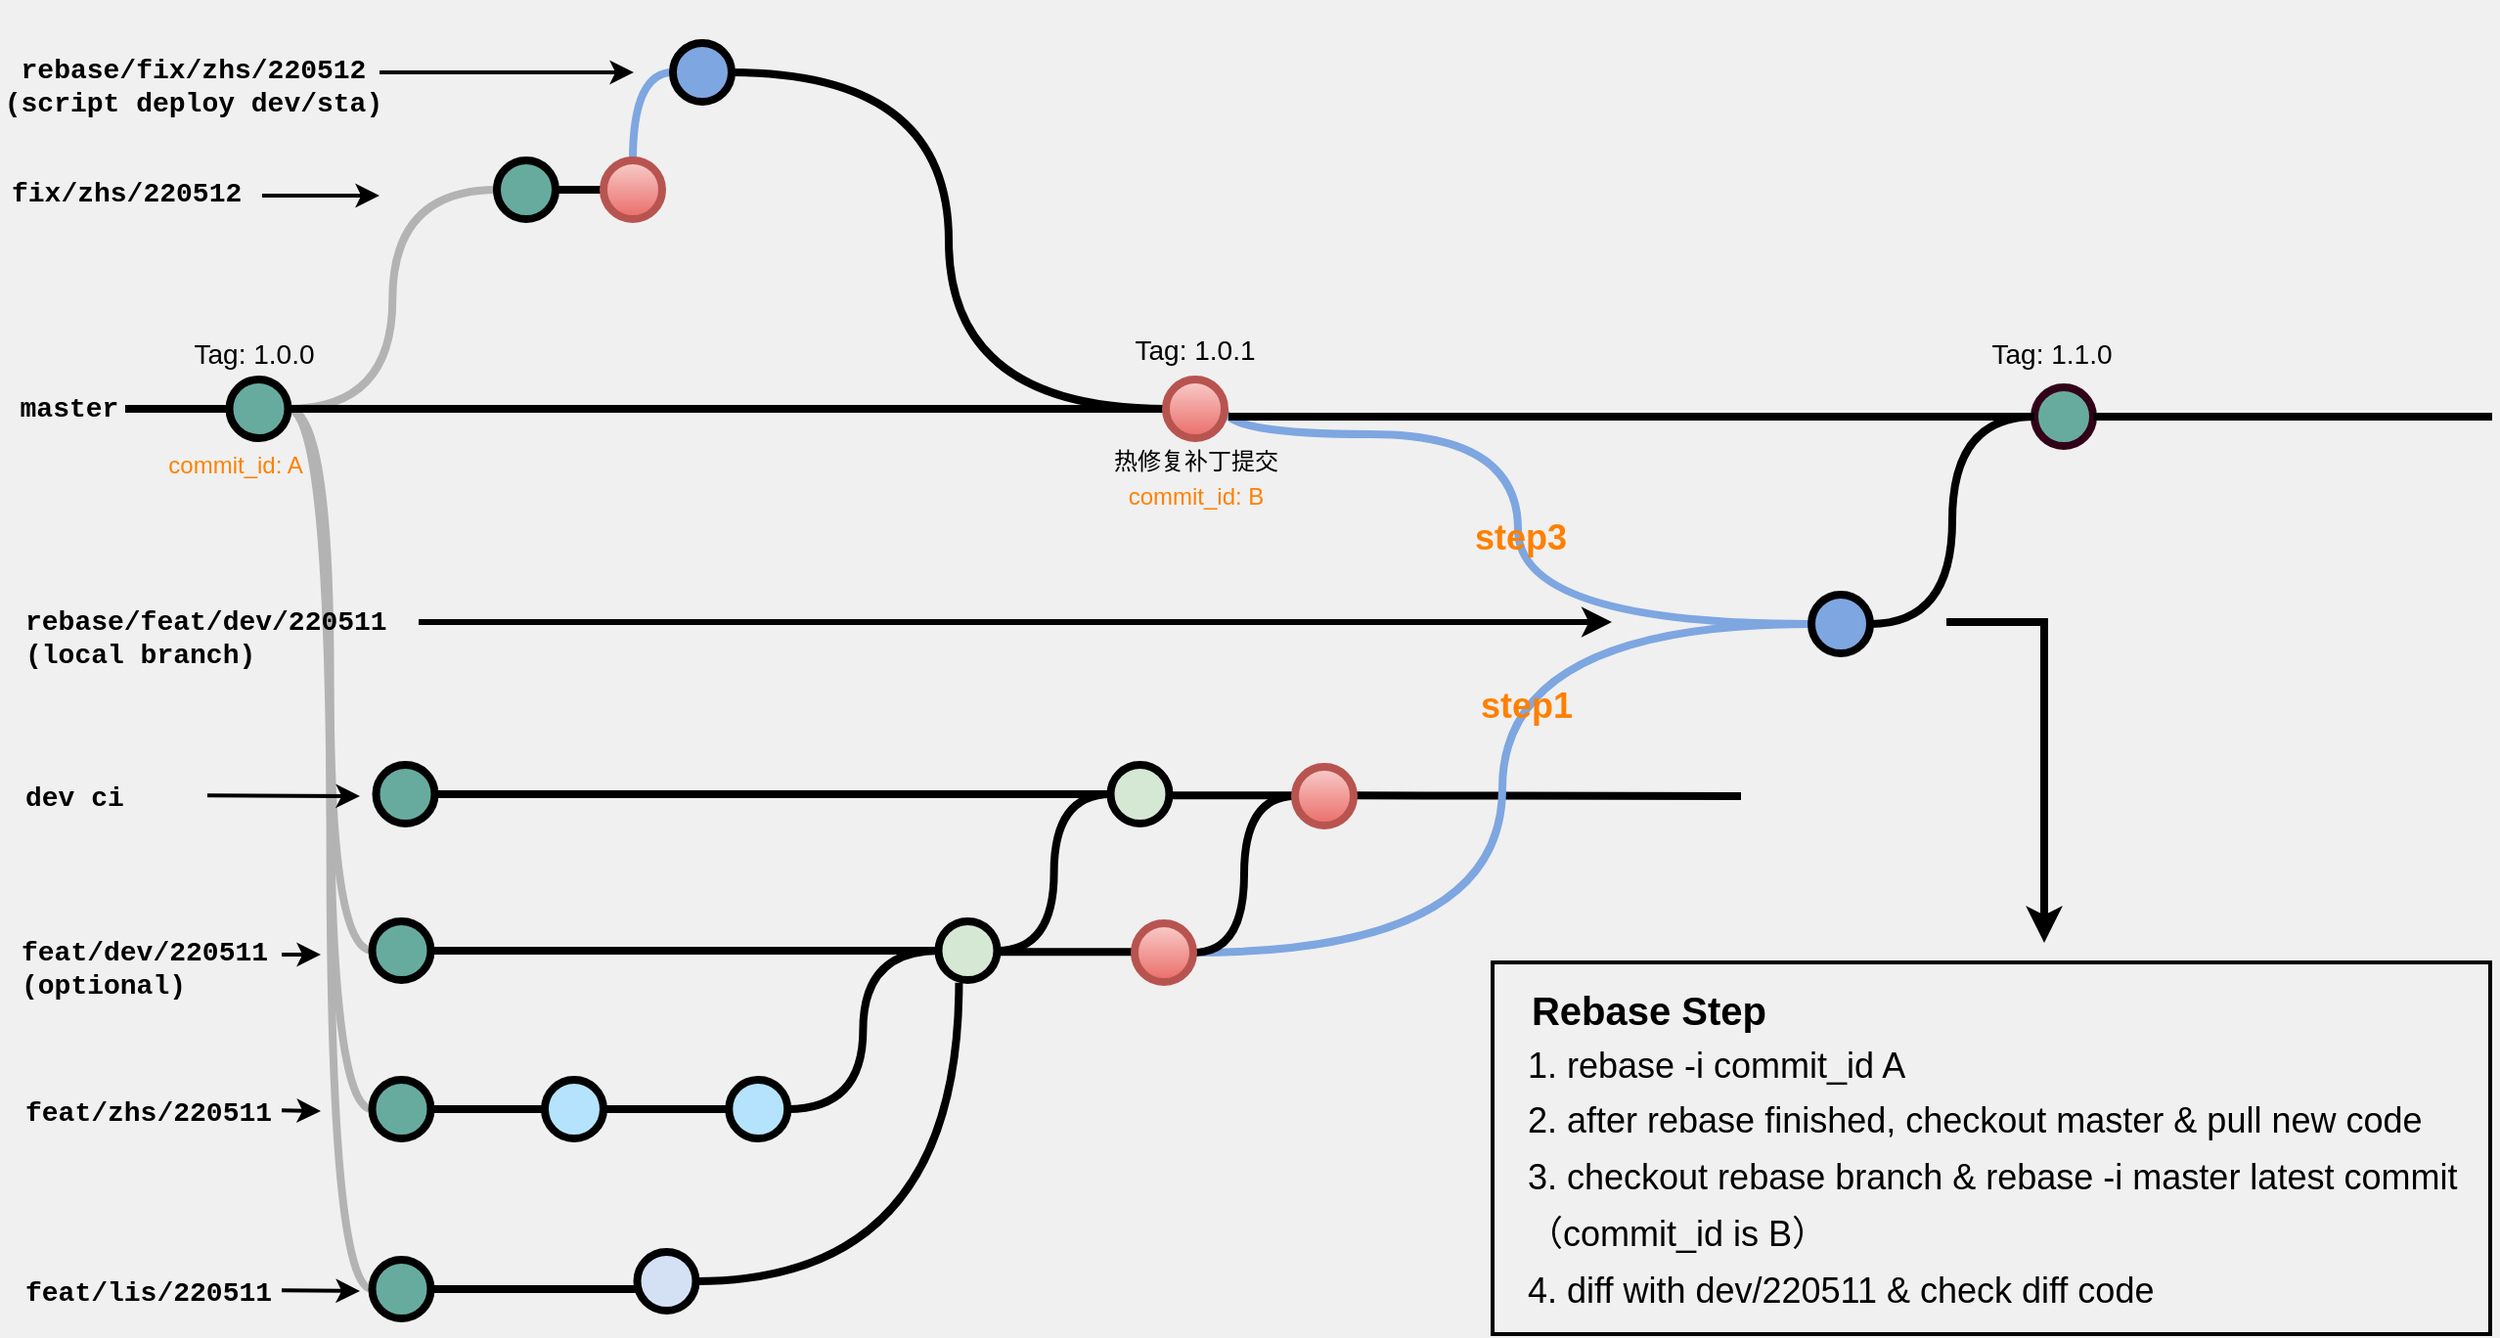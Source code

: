 <mxfile version="16.0.0" type="device"><diagram id="yPxyJZ8AM_hMuL3Unpa9" name="complex gitflow"><mxGraphModel dx="1038" dy="1491" grid="1" gridSize="10" guides="1" tooltips="1" connect="1" arrows="1" fold="1" page="1" pageScale="1" pageWidth="1100" pageHeight="850" background="#F0F0F0" math="0" shadow="0"><root><mxCell id="0"/><mxCell id="1" parent="0"/><mxCell id="uWUnNED6HEl2aK5fdaIb-7" value="热修复补丁提交" style="text;html=1;strokeColor=none;fillColor=none;align=center;verticalAlign=middle;whiteSpace=wrap;overflow=hidden;" parent="1" vertex="1"><mxGeometry x="640.62" y="219" width="92.75" height="30" as="geometry"/></mxCell><mxCell id="uWUnNED6HEl2aK5fdaIb-105" style="edgeStyle=orthogonalEdgeStyle;curved=1;rounded=0;orthogonalLoop=1;jettySize=auto;html=1;exitX=1;exitY=0.5;exitDx=0;exitDy=0;exitPerimeter=0;entryX=0;entryY=0.5;entryDx=0;entryDy=0;entryPerimeter=0;endArrow=none;endFill=0;strokeWidth=4;fontFamily=Courier New;fontColor=#009900;startArrow=none;" parent="1" edge="1"><mxGeometry relative="1" as="geometry"><mxPoint x="740" y="485" as="sourcePoint"/><mxPoint x="740.75" y="485" as="targetPoint"/></mxGeometry></mxCell><mxCell id="uWUnNED6HEl2aK5fdaIb-109" value="" style="verticalLabelPosition=bottom;verticalAlign=top;html=1;strokeWidth=4;shape=mxgraph.flowchart.on-page_reference;plain-blue;gradientColor=none;strokeColor=#33001A;fillColor=#67AB9F;" parent="1" vertex="1"><mxGeometry x="1116" y="196" width="30" height="30" as="geometry"/></mxCell><mxCell id="uWUnNED6HEl2aK5fdaIb-12" value="" style="edgeStyle=orthogonalEdgeStyle;rounded=0;html=1;jettySize=auto;orthogonalLoop=1;strokeWidth=4;endArrow=none;endFill=0;entryX=0;entryY=0.5;entryDx=0;entryDy=0;entryPerimeter=0;exitX=1;exitY=0.5;exitDx=0;exitDy=0;" parent="1" source="uWUnNED6HEl2aK5fdaIb-13" edge="1"><mxGeometry x="192.25" y="211" as="geometry"><mxPoint x="150" y="211" as="sourcePoint"/><mxPoint x="193.25" y="207" as="targetPoint"/><Array as="points"/></mxGeometry></mxCell><mxCell id="-xNc4PXPRULZyoQOypze-119" style="edgeStyle=orthogonalEdgeStyle;curved=1;rounded=0;orthogonalLoop=1;jettySize=auto;html=1;exitX=1;exitY=0.5;exitDx=0;exitDy=0;fontSize=24;endArrow=none;endFill=0;strokeColor=#000000;strokeWidth=4;" parent="1" source="uWUnNED6HEl2aK5fdaIb-13" edge="1"><mxGeometry relative="1" as="geometry"><mxPoint x="150" y="207" as="targetPoint"/></mxGeometry></mxCell><mxCell id="-xNc4PXPRULZyoQOypze-120" style="edgeStyle=orthogonalEdgeStyle;curved=1;rounded=0;orthogonalLoop=1;jettySize=auto;html=1;exitX=1;exitY=0.5;exitDx=0;exitDy=0;fontSize=24;endArrow=none;endFill=0;strokeColor=#000000;strokeWidth=4;" parent="1" source="uWUnNED6HEl2aK5fdaIb-13" edge="1"><mxGeometry relative="1" as="geometry"><mxPoint x="150" y="207" as="targetPoint"/></mxGeometry></mxCell><mxCell id="uWUnNED6HEl2aK5fdaIb-13" value="master" style="text;html=1;strokeColor=none;fillColor=none;align=center;verticalAlign=middle;whiteSpace=wrap;overflow=hidden;fontSize=14;fontStyle=1;fontFamily=Courier New;" parent="1" vertex="1"><mxGeometry x="83" y="186" width="57" height="42" as="geometry"/></mxCell><mxCell id="uWUnNED6HEl2aK5fdaIb-20" value="feat/dev/220511&amp;nbsp;&lt;br&gt;(optional)" style="text;html=1;strokeColor=none;fillColor=none;align=left;verticalAlign=middle;whiteSpace=wrap;overflow=hidden;fontSize=14;fontStyle=1;fontFamily=Courier New;" parent="1" vertex="1"><mxGeometry x="84.75" y="473" width="135.25" height="40" as="geometry"/></mxCell><mxCell id="uWUnNED6HEl2aK5fdaIb-96" value="" style="edgeStyle=orthogonalEdgeStyle;curved=1;rounded=0;orthogonalLoop=1;jettySize=auto;html=1;endArrow=none;endFill=0;strokeWidth=4;fontFamily=Courier New;fontColor=#009900;exitX=0;exitY=0.5;exitDx=0;exitDy=0;exitPerimeter=0;entryX=1;entryY=0.5;entryDx=0;entryDy=0;entryPerimeter=0;" parent="1" source="uWUnNED6HEl2aK5fdaIb-95" target="-xNc4PXPRULZyoQOypze-21" edge="1"><mxGeometry relative="1" as="geometry"><mxPoint x="646.75" y="565" as="sourcePoint"/><mxPoint x="540" y="565" as="targetPoint"/></mxGeometry></mxCell><mxCell id="uWUnNED6HEl2aK5fdaIb-108" style="edgeStyle=orthogonalEdgeStyle;curved=1;rounded=0;orthogonalLoop=1;jettySize=auto;html=1;entryX=0;entryY=0.5;entryDx=0;entryDy=0;entryPerimeter=0;endArrow=none;endFill=0;strokeWidth=4;fontFamily=Courier New;fontColor=#009900;" parent="1" source="uWUnNED6HEl2aK5fdaIb-95" target="uWUnNED6HEl2aK5fdaIb-106" edge="1"><mxGeometry relative="1" as="geometry"/></mxCell><mxCell id="uWUnNED6HEl2aK5fdaIb-95" value="" style="verticalLabelPosition=bottom;verticalAlign=top;html=1;strokeWidth=4;shape=mxgraph.flowchart.on-page_reference;plain-purple;gradientColor=none;strokeColor=#000000;fillColor=#B5E3FE;" parent="1" vertex="1"><mxGeometry x="448.63" y="550" width="30" height="30" as="geometry"/></mxCell><mxCell id="uWUnNED6HEl2aK5fdaIb-76" value="feat/zhs/220511" style="text;html=1;strokeColor=none;fillColor=none;align=left;verticalAlign=middle;whiteSpace=wrap;overflow=hidden;fontSize=14;fontStyle=1;fontFamily=Courier New;" parent="1" vertex="1"><mxGeometry x="86.75" y="556" width="133.25" height="20" as="geometry"/></mxCell><mxCell id="uWUnNED6HEl2aK5fdaIb-92" value="" style="endArrow=classic;html=1;strokeWidth=2;fontFamily=Courier New;fontColor=#009900;" parent="1" edge="1"><mxGeometry width="50" height="50" relative="1" as="geometry"><mxPoint x="220" y="565.66" as="sourcePoint"/><mxPoint x="240" y="566" as="targetPoint"/></mxGeometry></mxCell><mxCell id="uWUnNED6HEl2aK5fdaIb-103" value="Tag: 1.0.0" style="text;html=1;strokeColor=none;fillColor=none;align=center;verticalAlign=middle;whiteSpace=wrap;overflow=hidden;fontSize=14;" parent="1" vertex="1"><mxGeometry x="171" y="168" width="70" height="20" as="geometry"/></mxCell><mxCell id="uWUnNED6HEl2aK5fdaIb-116" value="Tag: 1.1.0" style="text;html=1;strokeColor=none;fillColor=none;align=center;verticalAlign=middle;whiteSpace=wrap;overflow=hidden;fontSize=14;" parent="1" vertex="1"><mxGeometry x="1070" y="168" width="110" height="20" as="geometry"/></mxCell><mxCell id="9hBKPDzoitwpIBdzFDQ7-61" value="Tag: 1.0.1" style="text;html=1;strokeColor=none;fillColor=none;align=center;verticalAlign=middle;whiteSpace=wrap;overflow=hidden;fontSize=14;" parent="1" vertex="1"><mxGeometry x="652" y="166" width="70" height="20" as="geometry"/></mxCell><mxCell id="Xth9zPl_Gf2Krl_gbXo4-33" value="" style="edgeStyle=orthogonalEdgeStyle;rounded=0;html=1;jettySize=auto;orthogonalLoop=1;plain-blue;endArrow=none;endFill=0;strokeWidth=4;strokeColor=#000000;startArrow=none;entryX=0;entryY=0.5;entryDx=0;entryDy=0;entryPerimeter=0;" parent="1" source="-xNc4PXPRULZyoQOypze-17" target="uWUnNED6HEl2aK5fdaIb-106" edge="1"><mxGeometry x="223.75" y="484.73" as="geometry"><mxPoint x="690" y="484" as="targetPoint"/><mxPoint x="312.25" y="484.724" as="sourcePoint"/><Array as="points"/></mxGeometry></mxCell><mxCell id="Xth9zPl_Gf2Krl_gbXo4-42" value="" style="edgeStyle=orthogonalEdgeStyle;curved=1;rounded=0;orthogonalLoop=1;jettySize=auto;html=1;endArrow=none;endFill=0;strokeWidth=4;exitX=1;exitY=0.5;exitDx=0;exitDy=0;exitPerimeter=0;entryX=0;entryY=0.5;entryDx=0;entryDy=0;entryPerimeter=0;strokeColor=#B3B3B3;" parent="1" source="Xth9zPl_Gf2Krl_gbXo4-28" target="-xNc4PXPRULZyoQOypze-81" edge="1"><mxGeometry relative="1" as="geometry"><mxPoint x="282.25" y="95" as="sourcePoint"/><mxPoint x="340" y="95" as="targetPoint"/></mxGeometry></mxCell><mxCell id="Xth9zPl_Gf2Krl_gbXo4-44" value="" style="edgeStyle=orthogonalEdgeStyle;curved=1;rounded=0;orthogonalLoop=1;jettySize=auto;html=1;endArrow=none;endFill=0;strokeWidth=4;fontFamily=Courier New;fontColor=#009900;startArrow=none;exitX=1;exitY=0.5;exitDx=0;exitDy=0;exitPerimeter=0;" parent="1" source="-xNc4PXPRULZyoQOypze-81" target="Xth9zPl_Gf2Krl_gbXo4-46" edge="1"><mxGeometry relative="1" as="geometry"><mxPoint x="370" y="95" as="sourcePoint"/></mxGeometry></mxCell><mxCell id="Xth9zPl_Gf2Krl_gbXo4-50" value="fix/zhs/220512" style="text;html=1;strokeColor=none;fillColor=none;align=center;verticalAlign=middle;whiteSpace=wrap;overflow=hidden;fontSize=14;fontStyle=1;fontFamily=Courier New;" parent="1" vertex="1"><mxGeometry x="81.38" y="76" width="118.62" height="42" as="geometry"/></mxCell><mxCell id="Xth9zPl_Gf2Krl_gbXo4-54" value="" style="endArrow=classic;html=1;strokeWidth=2;fontFamily=Courier New;fontColor=#009900;" parent="1" edge="1"><mxGeometry width="50" height="50" relative="1" as="geometry"><mxPoint x="210" y="98" as="sourcePoint"/><mxPoint x="270" y="98" as="targetPoint"/></mxGeometry></mxCell><mxCell id="Xth9zPl_Gf2Krl_gbXo4-56" value="rebase/fix/zhs/220512&lt;br&gt;(script deploy dev/sta)" style="text;html=1;strokeColor=none;fillColor=none;align=center;verticalAlign=middle;whiteSpace=wrap;overflow=hidden;fontSize=14;fontStyle=1;fontFamily=Courier New;" parent="1" vertex="1"><mxGeometry x="76" y="-2" width="198" height="88" as="geometry"/></mxCell><mxCell id="Xth9zPl_Gf2Krl_gbXo4-57" value="" style="endArrow=classic;html=1;strokeWidth=2;fontFamily=Courier New;fontColor=#009900;" parent="1" edge="1"><mxGeometry width="50" height="50" relative="1" as="geometry"><mxPoint x="270" y="35" as="sourcePoint"/><mxPoint x="400" y="35" as="targetPoint"/></mxGeometry></mxCell><mxCell id="Xth9zPl_Gf2Krl_gbXo4-58" value="" style="edgeStyle=orthogonalEdgeStyle;curved=1;rounded=0;orthogonalLoop=1;jettySize=auto;html=1;endArrow=none;endFill=0;strokeWidth=4;exitX=0.5;exitY=0;exitDx=0;exitDy=0;exitPerimeter=0;entryX=0;entryY=0.5;entryDx=0;entryDy=0;entryPerimeter=0;strokeColor=#7EA6E0;" parent="1" source="Xth9zPl_Gf2Krl_gbXo4-46" target="Xth9zPl_Gf2Krl_gbXo4-55" edge="1"><mxGeometry relative="1" as="geometry"><mxPoint x="446.75" y="166" as="sourcePoint"/><mxPoint x="494.5" y="50" as="targetPoint"/></mxGeometry></mxCell><mxCell id="Xth9zPl_Gf2Krl_gbXo4-46" value="" style="verticalLabelPosition=bottom;verticalAlign=top;html=1;strokeWidth=4;shape=mxgraph.flowchart.on-page_reference;plain-purple;gradientColor=#EA6B66;strokeColor=#B85450;fillColor=#F8CECC;" parent="1" vertex="1"><mxGeometry x="384.5" y="80" width="30" height="30" as="geometry"/></mxCell><mxCell id="Xth9zPl_Gf2Krl_gbXo4-55" value="" style="verticalLabelPosition=bottom;verticalAlign=top;html=1;strokeWidth=4;shape=mxgraph.flowchart.on-page_reference;plain-purple;gradientColor=none;strokeColor=#000000;fillColor=#7EA6E0;" parent="1" vertex="1"><mxGeometry x="420" y="20" width="30" height="30" as="geometry"/></mxCell><mxCell id="Xth9zPl_Gf2Krl_gbXo4-59" style="edgeStyle=orthogonalEdgeStyle;curved=1;rounded=0;orthogonalLoop=1;jettySize=auto;html=1;entryX=1;entryY=0.5;entryDx=0;entryDy=0;entryPerimeter=0;endArrow=none;endFill=0;strokeWidth=4;fontFamily=Courier New;fontColor=#009900;exitX=0;exitY=0.5;exitDx=0;exitDy=0;exitPerimeter=0;" parent="1" source="9hBKPDzoitwpIBdzFDQ7-16" target="Xth9zPl_Gf2Krl_gbXo4-55" edge="1"><mxGeometry relative="1" as="geometry"><mxPoint x="491.7" y="154" as="sourcePoint"/><mxPoint x="594.7" y="74" as="targetPoint"/></mxGeometry></mxCell><mxCell id="-xNc4PXPRULZyoQOypze-124" style="edgeStyle=orthogonalEdgeStyle;curved=1;rounded=0;orthogonalLoop=1;jettySize=auto;html=1;exitX=1;exitY=0.5;exitDx=0;exitDy=0;exitPerimeter=0;entryX=0;entryY=0.5;entryDx=0;entryDy=0;entryPerimeter=0;fontSize=24;endArrow=none;endFill=0;strokeColor=#7EA6E0;strokeWidth=4;" parent="1" source="9hBKPDzoitwpIBdzFDQ7-16" target="-xNc4PXPRULZyoQOypze-99" edge="1"><mxGeometry relative="1" as="geometry"><Array as="points"><mxPoint x="702" y="220"/><mxPoint x="852" y="220"/><mxPoint x="852" y="317"/></Array></mxGeometry></mxCell><mxCell id="Xth9zPl_Gf2Krl_gbXo4-71" style="edgeStyle=orthogonalEdgeStyle;rounded=0;orthogonalLoop=1;jettySize=auto;html=1;exitX=1;exitY=0.5;exitDx=0;exitDy=0;exitPerimeter=0;endArrow=none;endFill=0;strokeWidth=4;fontFamily=Courier New;fontColor=#009900;" parent="1" source="uWUnNED6HEl2aK5fdaIb-109" edge="1"><mxGeometry relative="1" as="geometry"><mxPoint x="1150" y="210.71" as="sourcePoint"/><mxPoint x="1350" y="211.05" as="targetPoint"/><Array as="points"/></mxGeometry></mxCell><mxCell id="-xNc4PXPRULZyoQOypze-57" style="edgeStyle=orthogonalEdgeStyle;curved=1;rounded=0;orthogonalLoop=1;jettySize=auto;html=1;exitX=1;exitY=0.5;exitDx=0;exitDy=0;exitPerimeter=0;entryX=0;entryY=0.5;entryDx=0;entryDy=0;entryPerimeter=0;endArrow=none;endFill=0;strokeWidth=4;" parent="1" source="uWUnNED6HEl2aK5fdaIb-106" target="-xNc4PXPRULZyoQOypze-47" edge="1"><mxGeometry relative="1" as="geometry"/></mxCell><mxCell id="uWUnNED6HEl2aK5fdaIb-106" value="" style="verticalLabelPosition=bottom;verticalAlign=top;html=1;strokeWidth=4;shape=mxgraph.flowchart.on-page_reference;plain-purple;gradientColor=none;strokeColor=#000000;fillColor=#D5E8D4;" parent="1" vertex="1"><mxGeometry x="555.75" y="469" width="30" height="30" as="geometry"/></mxCell><mxCell id="-xNc4PXPRULZyoQOypze-19" value="" style="endArrow=classic;html=1;strokeWidth=2;fontFamily=Courier New;fontColor=#009900;" parent="1" edge="1"><mxGeometry width="50" height="50" relative="1" as="geometry"><mxPoint x="220" y="486" as="sourcePoint"/><mxPoint x="240" y="486" as="targetPoint"/></mxGeometry></mxCell><mxCell id="-xNc4PXPRULZyoQOypze-21" value="" style="verticalLabelPosition=bottom;verticalAlign=top;html=1;strokeWidth=4;shape=mxgraph.flowchart.on-page_reference;plain-purple;gradientColor=none;strokeColor=#000000;fillColor=#B5E3FE;" parent="1" vertex="1"><mxGeometry x="354.5" y="550" width="30" height="30" as="geometry"/></mxCell><mxCell id="-xNc4PXPRULZyoQOypze-22" value="" style="edgeStyle=orthogonalEdgeStyle;rounded=0;orthogonalLoop=1;jettySize=auto;html=1;endArrow=none;endFill=0;strokeWidth=4;entryX=0;entryY=0.5;entryDx=0;entryDy=0;entryPerimeter=0;exitX=1;exitY=0.5;exitDx=0;exitDy=0;exitPerimeter=0;" parent="1" source="-xNc4PXPRULZyoQOypze-18" target="-xNc4PXPRULZyoQOypze-21" edge="1"><mxGeometry relative="1" as="geometry"><mxPoint x="320" y="565" as="sourcePoint"/><mxPoint x="350" y="575" as="targetPoint"/></mxGeometry></mxCell><mxCell id="-xNc4PXPRULZyoQOypze-27" value="" style="edgeStyle=orthogonalEdgeStyle;curved=1;rounded=0;orthogonalLoop=1;jettySize=auto;html=1;endArrow=none;endFill=0;strokeWidth=4;fontFamily=Courier New;fontColor=#009900;entryX=0.349;entryY=1.045;entryDx=0;entryDy=0;entryPerimeter=0;" parent="1" source="-xNc4PXPRULZyoQOypze-38" target="uWUnNED6HEl2aK5fdaIb-106" edge="1"><mxGeometry relative="1" as="geometry"><mxPoint x="646.75" y="657" as="sourcePoint"/><mxPoint x="696.75" y="657" as="targetPoint"/></mxGeometry></mxCell><mxCell id="-xNc4PXPRULZyoQOypze-29" value="feat/lis/220511" style="text;html=1;strokeColor=none;fillColor=none;align=left;verticalAlign=middle;whiteSpace=wrap;overflow=hidden;fontSize=14;fontStyle=1;fontFamily=Courier New;" parent="1" vertex="1"><mxGeometry x="86.75" y="648" width="133.25" height="20" as="geometry"/></mxCell><mxCell id="-xNc4PXPRULZyoQOypze-30" value="" style="endArrow=classic;html=1;strokeWidth=2;fontFamily=Courier New;fontColor=#009900;" parent="1" edge="1"><mxGeometry width="50" height="50" relative="1" as="geometry"><mxPoint x="220" y="657.66" as="sourcePoint"/><mxPoint x="260" y="658" as="targetPoint"/></mxGeometry></mxCell><mxCell id="-xNc4PXPRULZyoQOypze-35" value="" style="edgeStyle=orthogonalEdgeStyle;rounded=0;orthogonalLoop=1;jettySize=auto;html=1;endArrow=none;endFill=0;strokeWidth=4;" parent="1" source="-xNc4PXPRULZyoQOypze-33" edge="1"><mxGeometry relative="1" as="geometry"><mxPoint x="296.75" y="657" as="sourcePoint"/><mxPoint x="401.75" y="657" as="targetPoint"/></mxGeometry></mxCell><mxCell id="-xNc4PXPRULZyoQOypze-38" value="" style="verticalLabelPosition=bottom;verticalAlign=top;html=1;strokeWidth=4;shape=mxgraph.flowchart.on-page_reference;plain-purple;gradientColor=none;strokeColor=#000000;fillColor=#D4E1F5;" parent="1" vertex="1"><mxGeometry x="401.75" y="638" width="30" height="30" as="geometry"/></mxCell><mxCell id="-xNc4PXPRULZyoQOypze-42" value="" style="edgeStyle=orthogonalEdgeStyle;rounded=0;orthogonalLoop=1;jettySize=auto;html=1;endArrow=none;endFill=0;strokeWidth=4;" parent="1" edge="1"><mxGeometry relative="1" as="geometry"><mxPoint x="585.75" y="484.66" as="sourcePoint"/><mxPoint x="656.25" y="484.66" as="targetPoint"/></mxGeometry></mxCell><mxCell id="-xNc4PXPRULZyoQOypze-44" style="edgeStyle=orthogonalEdgeStyle;curved=1;rounded=0;orthogonalLoop=1;jettySize=auto;html=1;exitX=1;exitY=0.5;exitDx=0;exitDy=0;exitPerimeter=0;entryX=0;entryY=0.5;entryDx=0;entryDy=0;entryPerimeter=0;endArrow=none;endFill=0;strokeWidth=4;fontFamily=Courier New;fontColor=#009900;startArrow=none;" parent="1" edge="1"><mxGeometry relative="1" as="geometry"><mxPoint x="742" y="405" as="sourcePoint"/><mxPoint x="742.75" y="405" as="targetPoint"/></mxGeometry></mxCell><mxCell id="-xNc4PXPRULZyoQOypze-45" value="dev ci&lt;br&gt;" style="text;html=1;strokeColor=none;fillColor=none;align=left;verticalAlign=middle;whiteSpace=wrap;overflow=hidden;fontSize=14;fontStyle=1;fontFamily=Courier New;" parent="1" vertex="1"><mxGeometry x="86.75" y="395" width="93.25" height="20" as="geometry"/></mxCell><mxCell id="-xNc4PXPRULZyoQOypze-46" value="" style="edgeStyle=orthogonalEdgeStyle;rounded=0;html=1;jettySize=auto;orthogonalLoop=1;plain-blue;endArrow=none;endFill=0;strokeWidth=4;strokeColor=#000000;startArrow=none;entryX=0;entryY=0.5;entryDx=0;entryDy=0;entryPerimeter=0;" parent="1" source="-xNc4PXPRULZyoQOypze-48" target="-xNc4PXPRULZyoQOypze-47" edge="1"><mxGeometry x="225.75" y="404.73" as="geometry"><mxPoint x="692" y="404" as="targetPoint"/><mxPoint x="314.25" y="404.724" as="sourcePoint"/><Array as="points"/></mxGeometry></mxCell><mxCell id="-xNc4PXPRULZyoQOypze-47" value="" style="verticalLabelPosition=bottom;verticalAlign=top;html=1;strokeWidth=4;shape=mxgraph.flowchart.on-page_reference;plain-purple;gradientColor=none;strokeColor=#000000;fillColor=#D5E8D4;" parent="1" vertex="1"><mxGeometry x="643.75" y="389" width="30" height="30" as="geometry"/></mxCell><mxCell id="-xNc4PXPRULZyoQOypze-48" value="" style="verticalLabelPosition=bottom;verticalAlign=top;html=1;strokeWidth=4;shape=mxgraph.flowchart.on-page_reference;plain-blue;gradientColor=none;fillColor=#67AB9F;strokeColor=#000000;" parent="1" vertex="1"><mxGeometry x="268.25" y="389" width="30" height="30" as="geometry"/></mxCell><mxCell id="-xNc4PXPRULZyoQOypze-50" value="" style="edgeStyle=orthogonalEdgeStyle;rounded=0;orthogonalLoop=1;jettySize=auto;html=1;endArrow=none;endFill=0;strokeWidth=4;" parent="1" edge="1"><mxGeometry relative="1" as="geometry"><mxPoint x="673.75" y="404.66" as="sourcePoint"/><mxPoint x="744.25" y="404.66" as="targetPoint"/></mxGeometry></mxCell><mxCell id="-xNc4PXPRULZyoQOypze-63" style="edgeStyle=orthogonalEdgeStyle;rounded=0;orthogonalLoop=1;jettySize=auto;html=1;exitX=1;exitY=0.5;exitDx=0;exitDy=0;exitPerimeter=0;endArrow=none;endFill=0;strokeWidth=4;fontFamily=Courier New;fontColor=#009900;" parent="1" edge="1"><mxGeometry relative="1" as="geometry"><mxPoint x="766" y="404.66" as="sourcePoint"/><mxPoint x="966" y="405.0" as="targetPoint"/><Array as="points"><mxPoint x="805.25" y="404.93"/><mxPoint x="805.25" y="404.93"/></Array></mxGeometry></mxCell><mxCell id="-xNc4PXPRULZyoQOypze-81" value="" style="verticalLabelPosition=bottom;verticalAlign=top;html=1;strokeWidth=4;shape=mxgraph.flowchart.on-page_reference;plain-blue;gradientColor=none;fillColor=#67AB9F;strokeColor=#000000;" parent="1" vertex="1"><mxGeometry x="330" y="80" width="30" height="30" as="geometry"/></mxCell><mxCell id="-xNc4PXPRULZyoQOypze-83" value="" style="edgeStyle=orthogonalEdgeStyle;curved=1;rounded=0;orthogonalLoop=1;jettySize=auto;html=1;endArrow=none;endFill=0;strokeWidth=4;strokeColor=#B3B3B3;entryX=0;entryY=0.5;entryDx=0;entryDy=0;entryPerimeter=0;" parent="1" source="Xth9zPl_Gf2Krl_gbXo4-28" target="-xNc4PXPRULZyoQOypze-18" edge="1"><mxGeometry relative="1" as="geometry"><mxPoint x="220" y="211" as="sourcePoint"/><mxPoint x="260" y="610" as="targetPoint"/></mxGeometry></mxCell><mxCell id="-xNc4PXPRULZyoQOypze-85" value="" style="edgeStyle=orthogonalEdgeStyle;curved=1;rounded=0;orthogonalLoop=1;jettySize=auto;html=1;endArrow=none;endFill=0;strokeWidth=4;exitX=1;exitY=0.5;exitDx=0;exitDy=0;exitPerimeter=0;entryX=0;entryY=0.5;entryDx=0;entryDy=0;entryPerimeter=0;strokeColor=#B3B3B3;" parent="1" source="Xth9zPl_Gf2Krl_gbXo4-28" target="-xNc4PXPRULZyoQOypze-17" edge="1"><mxGeometry relative="1" as="geometry"><mxPoint x="233.25" y="221.0" as="sourcePoint"/><mxPoint x="278.25" y="459" as="targetPoint"/></mxGeometry></mxCell><mxCell id="-xNc4PXPRULZyoQOypze-18" value="" style="verticalLabelPosition=bottom;verticalAlign=top;html=1;strokeWidth=4;shape=mxgraph.flowchart.on-page_reference;plain-blue;gradientColor=none;fillColor=#67AB9F;strokeColor=#000000;" parent="1" vertex="1"><mxGeometry x="266.25" y="550" width="30" height="30" as="geometry"/></mxCell><mxCell id="-xNc4PXPRULZyoQOypze-17" value="" style="verticalLabelPosition=bottom;verticalAlign=top;html=1;strokeWidth=4;shape=mxgraph.flowchart.on-page_reference;plain-blue;gradientColor=none;fillColor=#67AB9F;strokeColor=#000000;" parent="1" vertex="1"><mxGeometry x="266.25" y="469" width="30" height="30" as="geometry"/></mxCell><mxCell id="-xNc4PXPRULZyoQOypze-87" value="" style="edgeStyle=orthogonalEdgeStyle;curved=1;rounded=0;orthogonalLoop=1;jettySize=auto;html=1;endArrow=none;endFill=0;strokeWidth=4;exitX=1;exitY=0.5;exitDx=0;exitDy=0;exitPerimeter=0;entryX=0;entryY=0.5;entryDx=0;entryDy=0;entryPerimeter=0;strokeColor=#B3B3B3;" parent="1" source="Xth9zPl_Gf2Krl_gbXo4-28" target="-xNc4PXPRULZyoQOypze-33" edge="1"><mxGeometry relative="1" as="geometry"><mxPoint x="233.25" y="221.0" as="sourcePoint"/><mxPoint x="276.25" y="539" as="targetPoint"/></mxGeometry></mxCell><mxCell id="-xNc4PXPRULZyoQOypze-62" value="" style="endArrow=classic;html=1;strokeWidth=2;fontFamily=Courier New;fontColor=#009900;" parent="1" edge="1"><mxGeometry width="50" height="50" relative="1" as="geometry"><mxPoint x="182" y="404.66" as="sourcePoint"/><mxPoint x="260" y="405" as="targetPoint"/></mxGeometry></mxCell><mxCell id="Xth9zPl_Gf2Krl_gbXo4-28" value="" style="verticalLabelPosition=bottom;verticalAlign=top;html=1;strokeWidth=4;shape=mxgraph.flowchart.on-page_reference;plain-blue;gradientColor=none;fillColor=#67AB9F;strokeColor=#000000;" parent="1" vertex="1"><mxGeometry x="193.25" y="192" width="30" height="30" as="geometry"/></mxCell><mxCell id="-xNc4PXPRULZyoQOypze-90" value="rebase/feat/dev/220511&lt;br&gt;(local branch)" style="text;html=1;strokeColor=none;fillColor=none;align=left;verticalAlign=middle;whiteSpace=wrap;overflow=hidden;fontSize=14;fontStyle=1;fontFamily=Courier New;" parent="1" vertex="1"><mxGeometry x="86.75" y="302" width="193.25" height="44" as="geometry"/></mxCell><mxCell id="-xNc4PXPRULZyoQOypze-97" value="" style="endArrow=classic;html=1;strokeWidth=3;fontFamily=Courier New;fontColor=#009900;" parent="1" edge="1"><mxGeometry width="50" height="50" relative="1" as="geometry"><mxPoint x="290" y="316" as="sourcePoint"/><mxPoint x="900" y="316" as="targetPoint"/></mxGeometry></mxCell><mxCell id="-xNc4PXPRULZyoQOypze-103" style="edgeStyle=orthogonalEdgeStyle;curved=1;rounded=0;orthogonalLoop=1;jettySize=auto;html=1;exitX=1;exitY=0.5;exitDx=0;exitDy=0;exitPerimeter=0;entryX=0;entryY=0.5;entryDx=0;entryDy=0;entryPerimeter=0;endArrow=none;endFill=0;strokeColor=#000000;strokeWidth=4;" parent="1" source="-xNc4PXPRULZyoQOypze-99" target="uWUnNED6HEl2aK5fdaIb-109" edge="1"><mxGeometry relative="1" as="geometry"/></mxCell><mxCell id="-xNc4PXPRULZyoQOypze-109" value="" style="endArrow=classic;html=1;rounded=0;strokeColor=#000000;strokeWidth=4;" parent="1" edge="1"><mxGeometry relative="1" as="geometry"><mxPoint x="1071" y="316" as="sourcePoint"/><mxPoint x="1121" y="480" as="targetPoint"/><Array as="points"><mxPoint x="1121" y="316"/></Array></mxGeometry></mxCell><mxCell id="-xNc4PXPRULZyoQOypze-126" value="step3" style="edgeLabel;html=1;align=center;verticalAlign=middle;resizable=0;points=[];fontSize=18;labelBackgroundColor=none;fontColor=#FF8000;fontStyle=1" parent="1" vertex="1" connectable="0"><mxGeometry x="840" y="326.998" as="geometry"><mxPoint x="13" y="-54" as="offset"/></mxGeometry></mxCell><mxCell id="-xNc4PXPRULZyoQOypze-127" value="" style="group" parent="1" vertex="1" connectable="0"><mxGeometry x="839" y="490" width="510" height="190" as="geometry"/></mxCell><mxCell id="-xNc4PXPRULZyoQOypze-111" value="" style="rounded=0;whiteSpace=wrap;html=1;fillColor=none;strokeWidth=2;" parent="-xNc4PXPRULZyoQOypze-127" vertex="1"><mxGeometry width="510" height="190" as="geometry"/></mxCell><mxCell id="-xNc4PXPRULZyoQOypze-114" value="Rebase Step" style="text;html=1;strokeColor=none;fillColor=none;align=center;verticalAlign=middle;whiteSpace=wrap;rounded=0;fontSize=20;fontStyle=1" parent="-xNc4PXPRULZyoQOypze-127" vertex="1"><mxGeometry y="9" width="160" height="30" as="geometry"/></mxCell><mxCell id="-xNc4PXPRULZyoQOypze-115" value="&lt;font style=&quot;font-size: 18px&quot;&gt;1. rebase -i commit_id A&lt;br&gt;2. after rebase finished, checkout master &amp;amp; pull new code&lt;br&gt;3. checkout rebase branch &amp;amp; rebase -i master latest commit（commit_id is B）&lt;br&gt;4. diff with dev/220511 &amp;amp; check diff code&lt;/font&gt;" style="text;html=1;strokeColor=none;fillColor=none;align=left;verticalAlign=middle;whiteSpace=wrap;rounded=0;fontSize=24;" parent="-xNc4PXPRULZyoQOypze-127" vertex="1"><mxGeometry x="16" y="42" width="484" height="132" as="geometry"/></mxCell><mxCell id="-xNc4PXPRULZyoQOypze-101" style="edgeStyle=orthogonalEdgeStyle;curved=1;rounded=0;orthogonalLoop=1;jettySize=auto;html=1;exitX=1;exitY=0.5;exitDx=0;exitDy=0;exitPerimeter=0;entryX=0;entryY=0.5;entryDx=0;entryDy=0;entryPerimeter=0;endArrow=none;endFill=0;strokeColor=#7EA6E0;strokeWidth=4;" parent="1" source="-xNc4PXPRULZyoQOypze-43" target="-xNc4PXPRULZyoQOypze-99" edge="1"><mxGeometry relative="1" as="geometry"/></mxCell><mxCell id="-xNc4PXPRULZyoQOypze-125" value="step1" style="edgeLabel;html=1;align=center;verticalAlign=middle;resizable=0;points=[];fontSize=18;labelBackgroundColor=none;fontColor=#FF8000;fontStyle=1" parent="-xNc4PXPRULZyoQOypze-101" vertex="1" connectable="0"><mxGeometry x="0.169" y="-12" relative="1" as="geometry"><mxPoint y="-1" as="offset"/></mxGeometry></mxCell><mxCell id="-xNc4PXPRULZyoQOypze-128" value="commit_id: A" style="text;html=1;align=center;verticalAlign=middle;resizable=0;points=[];autosize=1;strokeColor=none;fillColor=none;fontSize=12;fontColor=#FF8000;" parent="1" vertex="1"><mxGeometry x="156" y="226" width="80" height="20" as="geometry"/></mxCell><mxCell id="-xNc4PXPRULZyoQOypze-129" value="commit_id: B" style="text;html=1;align=center;verticalAlign=middle;resizable=0;points=[];autosize=1;strokeColor=none;fillColor=none;fontSize=12;fontColor=#FF8000;" parent="1" vertex="1"><mxGeometry x="647" y="242" width="80" height="20" as="geometry"/></mxCell><mxCell id="-xNc4PXPRULZyoQOypze-99" value="" style="verticalLabelPosition=bottom;verticalAlign=top;html=1;strokeWidth=4;shape=mxgraph.flowchart.on-page_reference;plain-purple;gradientColor=none;strokeColor=#000000;fillColor=#7EA6E0;" parent="1" vertex="1"><mxGeometry x="1002" y="302" width="30" height="30" as="geometry"/></mxCell><mxCell id="uWUnNED6HEl2aK5fdaIb-8" value="" style="edgeStyle=orthogonalEdgeStyle;rounded=0;html=1;jettySize=auto;orthogonalLoop=1;plain-blue;endArrow=none;endFill=0;strokeWidth=4;strokeColor=#000000;entryX=0;entryY=0.5;entryDx=0;entryDy=0;entryPerimeter=0;exitX=1;exitY=0.5;exitDx=0;exitDy=0;exitPerimeter=0;" parent="1" source="Xth9zPl_Gf2Krl_gbXo4-28" target="9hBKPDzoitwpIBdzFDQ7-16" edge="1"><mxGeometry x="292.25" y="211" as="geometry"><mxPoint x="442.25" y="211" as="targetPoint"/><mxPoint x="292.25" y="211.0" as="sourcePoint"/></mxGeometry></mxCell><mxCell id="uWUnNED6HEl2aK5fdaIb-80" value="" style="edgeStyle=orthogonalEdgeStyle;curved=1;rounded=0;orthogonalLoop=1;jettySize=auto;html=1;endArrow=none;endFill=0;strokeWidth=4;entryX=0;entryY=0.5;entryDx=0;entryDy=0;entryPerimeter=0;exitX=1.067;exitY=0.633;exitDx=0;exitDy=0;exitPerimeter=0;" parent="1" source="9hBKPDzoitwpIBdzFDQ7-16" target="uWUnNED6HEl2aK5fdaIb-109" edge="1"><mxGeometry relative="1" as="geometry"><mxPoint x="1060" y="210" as="targetPoint"/><mxPoint x="540" y="210" as="sourcePoint"/></mxGeometry></mxCell><mxCell id="9hBKPDzoitwpIBdzFDQ7-16" value="" style="verticalLabelPosition=bottom;verticalAlign=top;html=1;strokeWidth=4;shape=mxgraph.flowchart.on-page_reference;plain-blue;gradientColor=#EA6B66;strokeColor=#B85450;fillColor=#F8CECC;" parent="1" vertex="1"><mxGeometry x="672" y="192" width="30" height="30" as="geometry"/></mxCell><mxCell id="-xNc4PXPRULZyoQOypze-61" style="edgeStyle=orthogonalEdgeStyle;curved=1;rounded=0;orthogonalLoop=1;jettySize=auto;html=1;exitX=1;exitY=0.5;exitDx=0;exitDy=0;exitPerimeter=0;entryX=0;entryY=0.5;entryDx=0;entryDy=0;entryPerimeter=0;endArrow=none;endFill=0;strokeWidth=4;" parent="1" source="-xNc4PXPRULZyoQOypze-43" target="-xNc4PXPRULZyoQOypze-53" edge="1"><mxGeometry relative="1" as="geometry"/></mxCell><mxCell id="-xNc4PXPRULZyoQOypze-43" value="" style="verticalLabelPosition=bottom;verticalAlign=top;html=1;strokeWidth=4;shape=mxgraph.flowchart.on-page_reference;plain-blue;gradientColor=#EA6B66;strokeColor=#B85450;fillColor=#F8CECC;" parent="1" vertex="1"><mxGeometry x="656" y="470" width="30" height="30" as="geometry"/></mxCell><mxCell id="-xNc4PXPRULZyoQOypze-53" value="" style="verticalLabelPosition=bottom;verticalAlign=top;html=1;strokeWidth=4;shape=mxgraph.flowchart.on-page_reference;plain-blue;gradientColor=#EA6B66;strokeColor=#B85450;fillColor=#F8CECC;" parent="1" vertex="1"><mxGeometry x="738" y="390" width="30" height="30" as="geometry"/></mxCell><mxCell id="-xNc4PXPRULZyoQOypze-33" value="" style="verticalLabelPosition=bottom;verticalAlign=top;html=1;strokeWidth=4;shape=mxgraph.flowchart.on-page_reference;plain-blue;gradientColor=none;fillColor=#67AB9F;strokeColor=#000000;" parent="1" vertex="1"><mxGeometry x="266.25" y="642" width="30" height="30" as="geometry"/></mxCell></root></mxGraphModel></diagram></mxfile>
